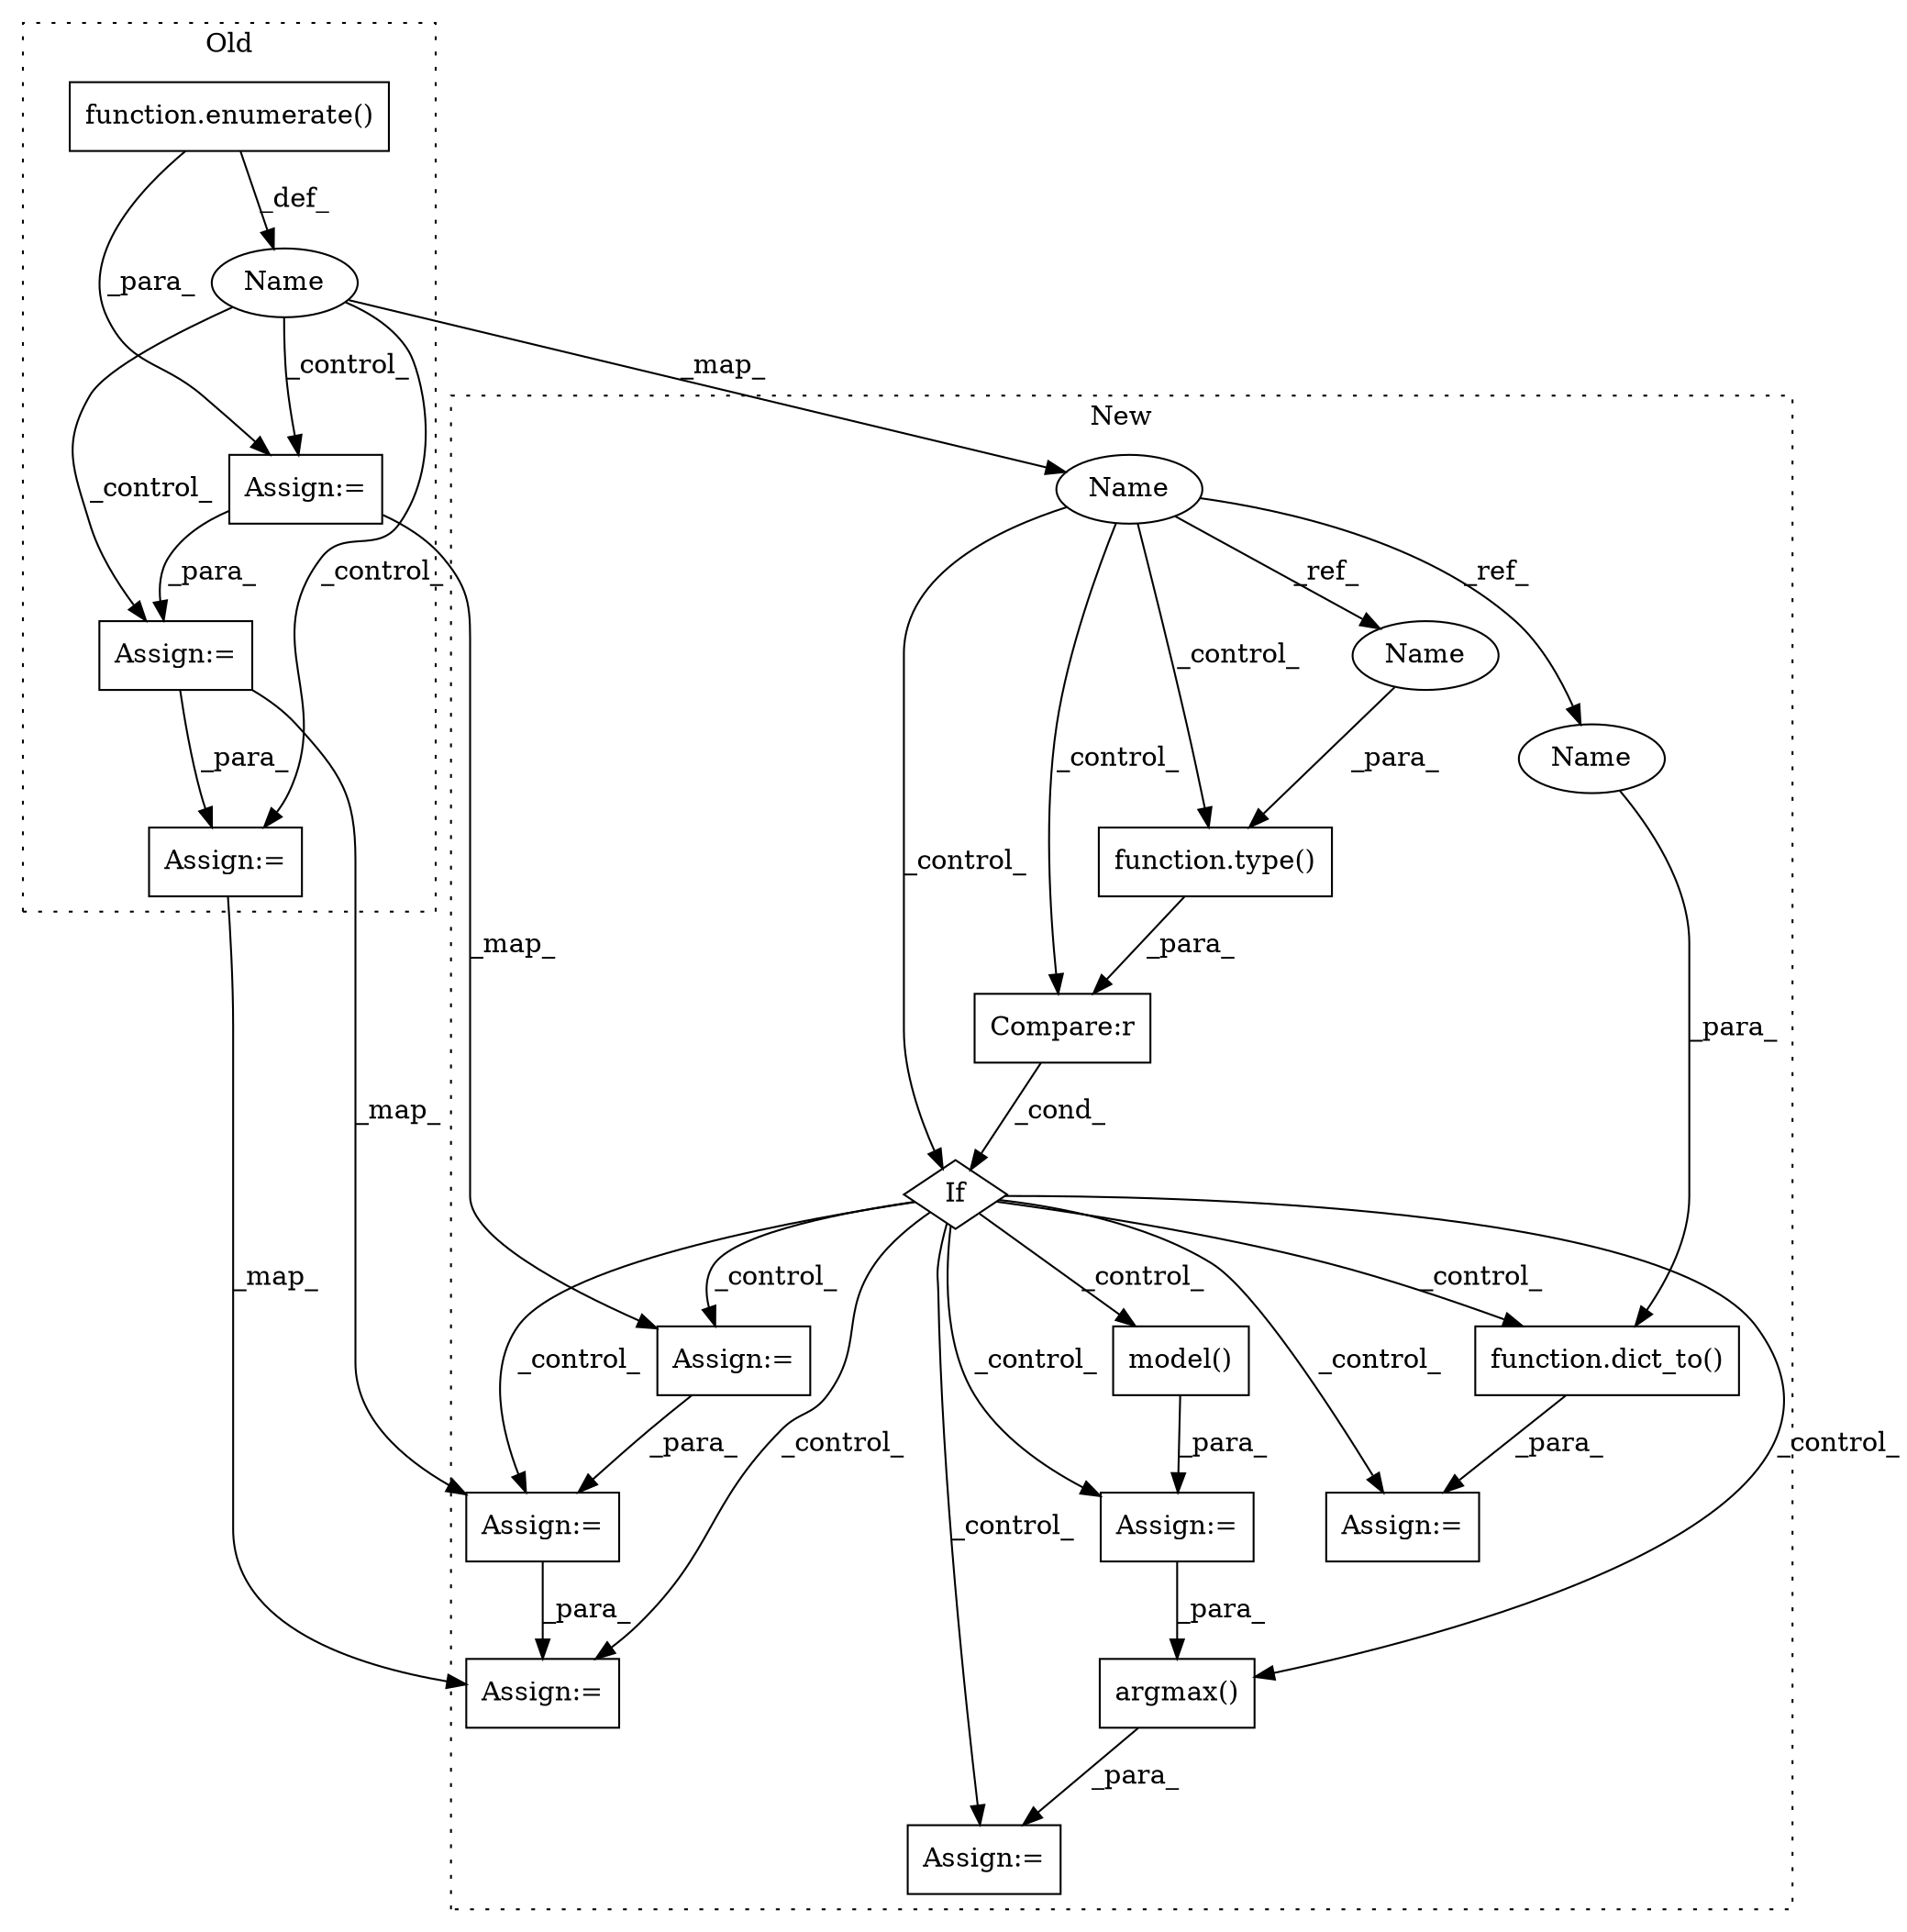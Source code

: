 digraph G {
subgraph cluster0 {
1 [label="function.enumerate()" a="75" s="4791,4822" l="10,1" shape="box"];
8 [label="Name" a="87" s="4768" l="19" shape="ellipse"];
9 [label="Assign:=" a="68" s="4955" l="3" shape="box"];
14 [label="Assign:=" a="68" s="5018" l="3" shape="box"];
17 [label="Assign:=" a="68" s="5078" l="3" shape="box"];
label = "Old";
style="dotted";
}
subgraph cluster1 {
2 [label="function.type()" a="75" s="5793,5817" l="5,1" shape="box"];
3 [label="Compare:r" a="40" s="5793" l="33" shape="box"];
4 [label="Assign:=" a="68" s="5872" l="3" shape="box"];
5 [label="function.dict_to()" a="75" s="5875,5915" l="8,1" shape="box"];
6 [label="If" a="96" s="5790" l="3" shape="diamond"];
7 [label="Name" a="87" s="5633" l="19" shape="ellipse"];
10 [label="Assign:=" a="68" s="6110" l="3" shape="box"];
11 [label="argmax()" a="75" s="6014,6030" l="13,8" shape="box"];
12 [label="Assign:=" a="68" s="6011" l="3" shape="box"];
13 [label="Assign:=" a="68" s="6177" l="3" shape="box"];
15 [label="model()" a="75" s="5948" l="33" shape="box"];
16 [label="Assign:=" a="68" s="5945" l="3" shape="box"];
18 [label="Assign:=" a="68" s="6241" l="3" shape="box"];
19 [label="Name" a="87" s="5883" l="19" shape="ellipse"];
20 [label="Name" a="87" s="5798" l="19" shape="ellipse"];
label = "New";
style="dotted";
}
1 -> 8 [label="_def_"];
1 -> 9 [label="_para_"];
2 -> 3 [label="_para_"];
3 -> 6 [label="_cond_"];
5 -> 4 [label="_para_"];
6 -> 13 [label="_control_"];
6 -> 5 [label="_control_"];
6 -> 18 [label="_control_"];
6 -> 4 [label="_control_"];
6 -> 11 [label="_control_"];
6 -> 16 [label="_control_"];
6 -> 10 [label="_control_"];
6 -> 12 [label="_control_"];
6 -> 15 [label="_control_"];
7 -> 19 [label="_ref_"];
7 -> 6 [label="_control_"];
7 -> 20 [label="_ref_"];
7 -> 2 [label="_control_"];
7 -> 3 [label="_control_"];
8 -> 17 [label="_control_"];
8 -> 7 [label="_map_"];
8 -> 9 [label="_control_"];
8 -> 14 [label="_control_"];
9 -> 14 [label="_para_"];
9 -> 10 [label="_map_"];
10 -> 13 [label="_para_"];
11 -> 12 [label="_para_"];
13 -> 18 [label="_para_"];
14 -> 13 [label="_map_"];
14 -> 17 [label="_para_"];
15 -> 16 [label="_para_"];
16 -> 11 [label="_para_"];
17 -> 18 [label="_map_"];
19 -> 5 [label="_para_"];
20 -> 2 [label="_para_"];
}
